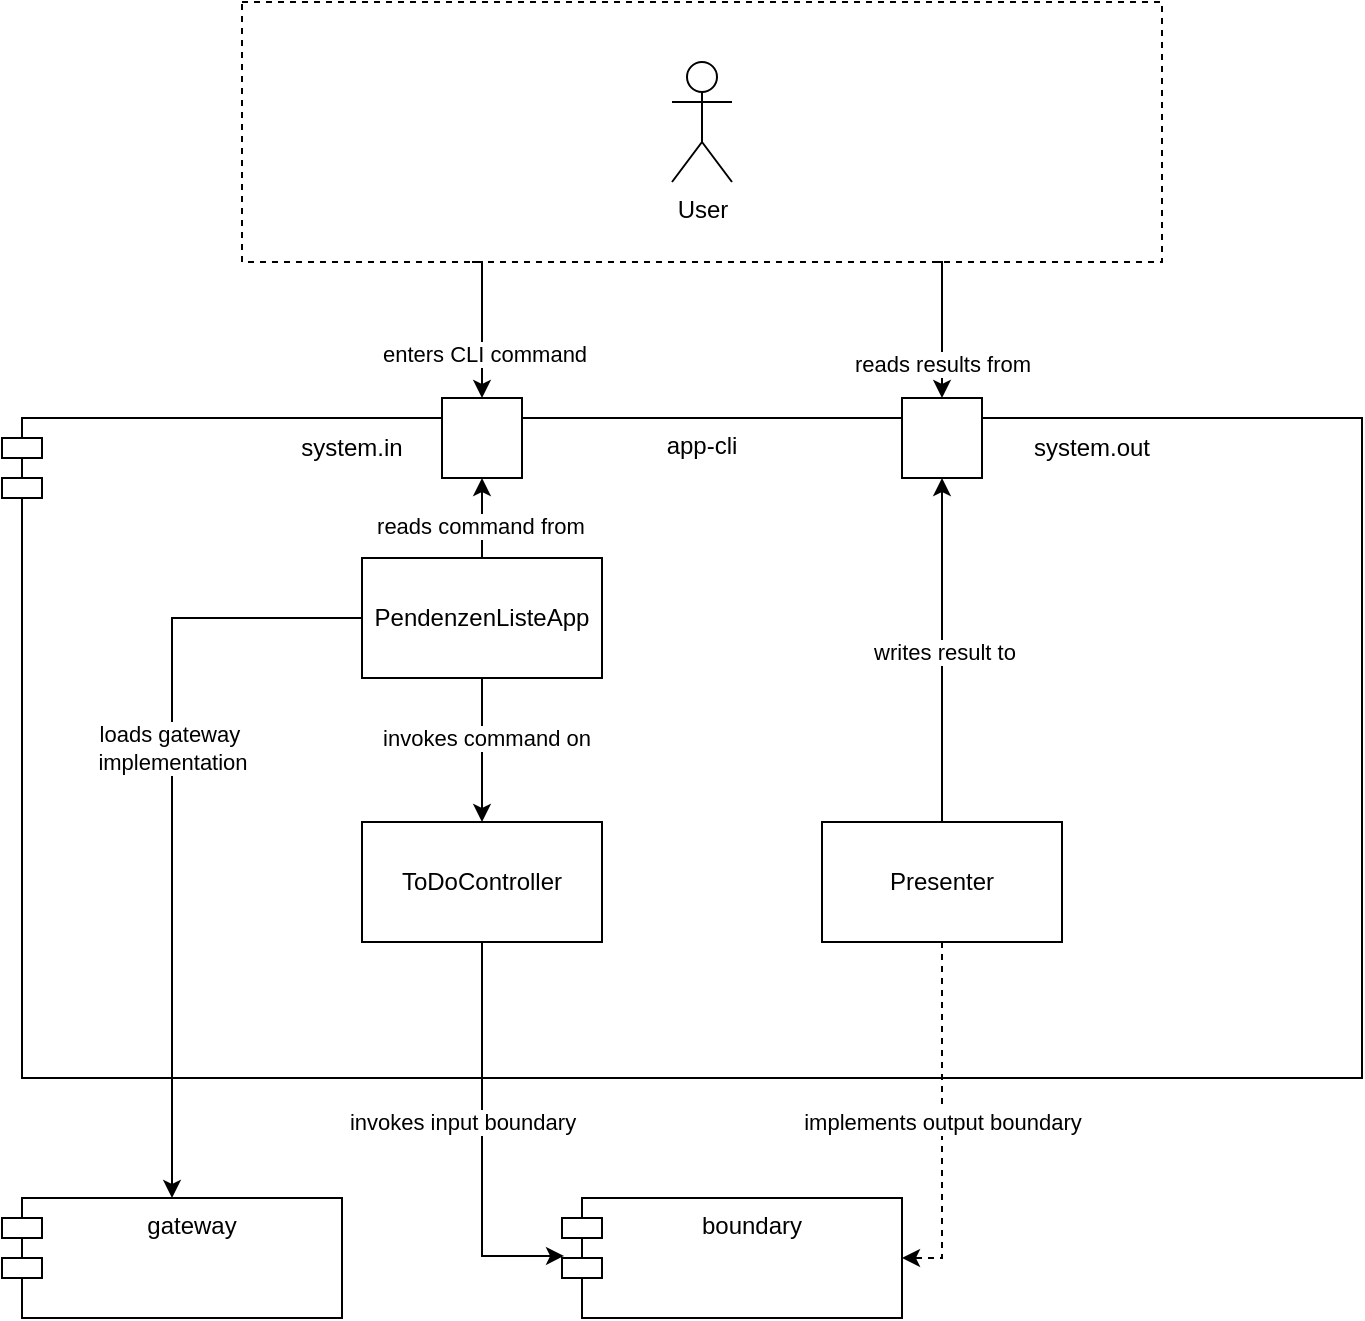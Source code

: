 <mxfile version="21.7.4" type="device">
  <diagram name="Page-1" id="u4E01NMnj6ylaXm396d2">
    <mxGraphModel dx="1434" dy="822" grid="1" gridSize="10" guides="1" tooltips="1" connect="1" arrows="1" fold="1" page="1" pageScale="1" pageWidth="1100" pageHeight="850" math="0" shadow="0">
      <root>
        <mxCell id="0" />
        <mxCell id="1" parent="0" />
        <mxCell id="tnMO-i1YYcPEUxeZSh5r-35" value="" style="rounded=0;whiteSpace=wrap;html=1;dashed=1;" vertex="1" parent="1">
          <mxGeometry x="320" y="40" width="460" height="130" as="geometry" />
        </mxCell>
        <mxCell id="tnMO-i1YYcPEUxeZSh5r-1" value="app-cli" style="shape=module;align=left;spacingLeft=20;align=center;verticalAlign=top;whiteSpace=wrap;html=1;" vertex="1" parent="1">
          <mxGeometry x="200" y="248" width="680" height="330" as="geometry" />
        </mxCell>
        <mxCell id="tnMO-i1YYcPEUxeZSh5r-2" value="boundary" style="shape=module;align=left;spacingLeft=20;align=center;verticalAlign=top;whiteSpace=wrap;html=1;" vertex="1" parent="1">
          <mxGeometry x="480" y="638" width="170" height="60" as="geometry" />
        </mxCell>
        <mxCell id="tnMO-i1YYcPEUxeZSh5r-3" value="gateway" style="shape=module;align=left;spacingLeft=20;align=center;verticalAlign=top;whiteSpace=wrap;html=1;" vertex="1" parent="1">
          <mxGeometry x="200" y="638" width="170" height="60" as="geometry" />
        </mxCell>
        <mxCell id="tnMO-i1YYcPEUxeZSh5r-28" style="edgeStyle=orthogonalEdgeStyle;rounded=0;orthogonalLoop=1;jettySize=auto;html=1;entryX=0.5;entryY=0;entryDx=0;entryDy=0;exitX=0.25;exitY=1;exitDx=0;exitDy=0;" edge="1" parent="1" source="tnMO-i1YYcPEUxeZSh5r-35" target="tnMO-i1YYcPEUxeZSh5r-14">
          <mxGeometry relative="1" as="geometry">
            <Array as="points">
              <mxPoint x="440" y="170" />
            </Array>
          </mxGeometry>
        </mxCell>
        <mxCell id="tnMO-i1YYcPEUxeZSh5r-29" value="enters CLI command" style="edgeLabel;html=1;align=center;verticalAlign=middle;resizable=0;points=[];" vertex="1" connectable="0" parent="tnMO-i1YYcPEUxeZSh5r-28">
          <mxGeometry x="0.395" y="1" relative="1" as="geometry">
            <mxPoint as="offset" />
          </mxGeometry>
        </mxCell>
        <mxCell id="tnMO-i1YYcPEUxeZSh5r-31" style="edgeStyle=orthogonalEdgeStyle;rounded=0;orthogonalLoop=1;jettySize=auto;html=1;exitX=0.75;exitY=1;exitDx=0;exitDy=0;entryX=0.5;entryY=0;entryDx=0;entryDy=0;" edge="1" parent="1" source="tnMO-i1YYcPEUxeZSh5r-35" target="tnMO-i1YYcPEUxeZSh5r-16">
          <mxGeometry relative="1" as="geometry">
            <Array as="points">
              <mxPoint x="670" y="170" />
            </Array>
          </mxGeometry>
        </mxCell>
        <mxCell id="tnMO-i1YYcPEUxeZSh5r-32" value="reads results from" style="edgeLabel;html=1;align=center;verticalAlign=middle;resizable=0;points=[];" vertex="1" connectable="0" parent="tnMO-i1YYcPEUxeZSh5r-31">
          <mxGeometry x="0.439" y="1" relative="1" as="geometry">
            <mxPoint x="-1" y="3" as="offset" />
          </mxGeometry>
        </mxCell>
        <mxCell id="tnMO-i1YYcPEUxeZSh5r-6" value="User" style="shape=umlActor;verticalLabelPosition=bottom;verticalAlign=top;html=1;outlineConnect=0;" vertex="1" parent="1">
          <mxGeometry x="535" y="70" width="30" height="60" as="geometry" />
        </mxCell>
        <mxCell id="tnMO-i1YYcPEUxeZSh5r-12" style="edgeStyle=orthogonalEdgeStyle;rounded=0;orthogonalLoop=1;jettySize=auto;html=1;exitX=0.5;exitY=1;exitDx=0;exitDy=0;entryX=0.006;entryY=0.483;entryDx=0;entryDy=0;entryPerimeter=0;" edge="1" parent="1" source="tnMO-i1YYcPEUxeZSh5r-7" target="tnMO-i1YYcPEUxeZSh5r-2">
          <mxGeometry relative="1" as="geometry" />
        </mxCell>
        <mxCell id="tnMO-i1YYcPEUxeZSh5r-13" value="invokes input boundary" style="edgeLabel;html=1;align=center;verticalAlign=middle;resizable=0;points=[];" vertex="1" connectable="0" parent="tnMO-i1YYcPEUxeZSh5r-12">
          <mxGeometry x="-0.165" y="-1" relative="1" as="geometry">
            <mxPoint x="-9" y="7" as="offset" />
          </mxGeometry>
        </mxCell>
        <mxCell id="tnMO-i1YYcPEUxeZSh5r-7" value="ToDoController" style="rounded=0;whiteSpace=wrap;html=1;" vertex="1" parent="1">
          <mxGeometry x="380" y="450" width="120" height="60" as="geometry" />
        </mxCell>
        <mxCell id="tnMO-i1YYcPEUxeZSh5r-9" style="edgeStyle=orthogonalEdgeStyle;rounded=0;orthogonalLoop=1;jettySize=auto;html=1;exitX=0.5;exitY=1;exitDx=0;exitDy=0;entryX=1;entryY=0.5;entryDx=0;entryDy=0;dashed=1;" edge="1" parent="1" source="tnMO-i1YYcPEUxeZSh5r-8" target="tnMO-i1YYcPEUxeZSh5r-2">
          <mxGeometry relative="1" as="geometry" />
        </mxCell>
        <mxCell id="tnMO-i1YYcPEUxeZSh5r-11" value="implements output boundary" style="edgeLabel;html=1;align=center;verticalAlign=middle;resizable=0;points=[];" vertex="1" connectable="0" parent="tnMO-i1YYcPEUxeZSh5r-9">
          <mxGeometry x="0.303" y="4" relative="1" as="geometry">
            <mxPoint x="-4" y="-26" as="offset" />
          </mxGeometry>
        </mxCell>
        <mxCell id="tnMO-i1YYcPEUxeZSh5r-18" style="edgeStyle=orthogonalEdgeStyle;rounded=0;orthogonalLoop=1;jettySize=auto;html=1;exitX=0.5;exitY=0;exitDx=0;exitDy=0;" edge="1" parent="1" source="tnMO-i1YYcPEUxeZSh5r-8" target="tnMO-i1YYcPEUxeZSh5r-16">
          <mxGeometry relative="1" as="geometry" />
        </mxCell>
        <mxCell id="tnMO-i1YYcPEUxeZSh5r-19" value="writes result to" style="edgeLabel;html=1;align=center;verticalAlign=middle;resizable=0;points=[];" vertex="1" connectable="0" parent="tnMO-i1YYcPEUxeZSh5r-18">
          <mxGeometry x="-0.009" y="-1" relative="1" as="geometry">
            <mxPoint as="offset" />
          </mxGeometry>
        </mxCell>
        <mxCell id="tnMO-i1YYcPEUxeZSh5r-8" value="Presenter" style="rounded=0;whiteSpace=wrap;html=1;" vertex="1" parent="1">
          <mxGeometry x="610" y="450" width="120" height="60" as="geometry" />
        </mxCell>
        <mxCell id="tnMO-i1YYcPEUxeZSh5r-14" value="" style="rounded=0;whiteSpace=wrap;html=1;" vertex="1" parent="1">
          <mxGeometry x="420" y="238" width="40" height="40" as="geometry" />
        </mxCell>
        <mxCell id="tnMO-i1YYcPEUxeZSh5r-15" value="system.in" style="text;html=1;strokeColor=none;fillColor=none;align=center;verticalAlign=middle;whiteSpace=wrap;rounded=0;" vertex="1" parent="1">
          <mxGeometry x="340" y="248" width="70" height="30" as="geometry" />
        </mxCell>
        <mxCell id="tnMO-i1YYcPEUxeZSh5r-16" value="" style="rounded=0;whiteSpace=wrap;html=1;" vertex="1" parent="1">
          <mxGeometry x="650" y="238" width="40" height="40" as="geometry" />
        </mxCell>
        <mxCell id="tnMO-i1YYcPEUxeZSh5r-17" value="system.out" style="text;html=1;strokeColor=none;fillColor=none;align=center;verticalAlign=middle;whiteSpace=wrap;rounded=0;" vertex="1" parent="1">
          <mxGeometry x="710" y="248" width="70" height="30" as="geometry" />
        </mxCell>
        <mxCell id="tnMO-i1YYcPEUxeZSh5r-22" style="edgeStyle=orthogonalEdgeStyle;rounded=0;orthogonalLoop=1;jettySize=auto;html=1;exitX=0.5;exitY=1;exitDx=0;exitDy=0;entryX=0.5;entryY=0;entryDx=0;entryDy=0;" edge="1" parent="1" source="tnMO-i1YYcPEUxeZSh5r-21" target="tnMO-i1YYcPEUxeZSh5r-7">
          <mxGeometry relative="1" as="geometry" />
        </mxCell>
        <mxCell id="tnMO-i1YYcPEUxeZSh5r-23" value="invokes command on" style="edgeLabel;html=1;align=center;verticalAlign=middle;resizable=0;points=[];" vertex="1" connectable="0" parent="tnMO-i1YYcPEUxeZSh5r-22">
          <mxGeometry x="-0.167" y="2" relative="1" as="geometry">
            <mxPoint as="offset" />
          </mxGeometry>
        </mxCell>
        <mxCell id="tnMO-i1YYcPEUxeZSh5r-24" style="edgeStyle=orthogonalEdgeStyle;rounded=0;orthogonalLoop=1;jettySize=auto;html=1;exitX=0.5;exitY=0;exitDx=0;exitDy=0;entryX=0.5;entryY=1;entryDx=0;entryDy=0;" edge="1" parent="1" source="tnMO-i1YYcPEUxeZSh5r-21" target="tnMO-i1YYcPEUxeZSh5r-14">
          <mxGeometry relative="1" as="geometry" />
        </mxCell>
        <mxCell id="tnMO-i1YYcPEUxeZSh5r-25" value="reads command from" style="edgeLabel;html=1;align=center;verticalAlign=middle;resizable=0;points=[];" vertex="1" connectable="0" parent="tnMO-i1YYcPEUxeZSh5r-24">
          <mxGeometry x="-0.2" y="1" relative="1" as="geometry">
            <mxPoint as="offset" />
          </mxGeometry>
        </mxCell>
        <mxCell id="tnMO-i1YYcPEUxeZSh5r-33" style="edgeStyle=orthogonalEdgeStyle;rounded=0;orthogonalLoop=1;jettySize=auto;html=1;exitX=0;exitY=0.5;exitDx=0;exitDy=0;" edge="1" parent="1" source="tnMO-i1YYcPEUxeZSh5r-21" target="tnMO-i1YYcPEUxeZSh5r-3">
          <mxGeometry relative="1" as="geometry" />
        </mxCell>
        <mxCell id="tnMO-i1YYcPEUxeZSh5r-34" value="&lt;div&gt;loads gateway&amp;nbsp;&lt;/div&gt;&lt;div&gt;implementation&lt;/div&gt;" style="edgeLabel;html=1;align=center;verticalAlign=middle;resizable=0;points=[];" vertex="1" connectable="0" parent="tnMO-i1YYcPEUxeZSh5r-33">
          <mxGeometry x="-0.226" relative="1" as="geometry">
            <mxPoint y="11" as="offset" />
          </mxGeometry>
        </mxCell>
        <mxCell id="tnMO-i1YYcPEUxeZSh5r-21" value="PendenzenListeApp" style="rounded=0;whiteSpace=wrap;html=1;" vertex="1" parent="1">
          <mxGeometry x="380" y="318" width="120" height="60" as="geometry" />
        </mxCell>
      </root>
    </mxGraphModel>
  </diagram>
</mxfile>
